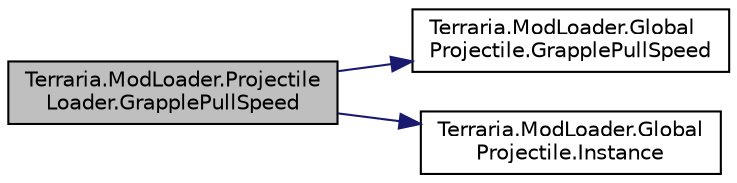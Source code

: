 digraph "Terraria.ModLoader.ProjectileLoader.GrapplePullSpeed"
{
  edge [fontname="Helvetica",fontsize="10",labelfontname="Helvetica",labelfontsize="10"];
  node [fontname="Helvetica",fontsize="10",shape=record];
  rankdir="LR";
  Node68 [label="Terraria.ModLoader.Projectile\lLoader.GrapplePullSpeed",height=0.2,width=0.4,color="black", fillcolor="grey75", style="filled", fontcolor="black"];
  Node68 -> Node69 [color="midnightblue",fontsize="10",style="solid",fontname="Helvetica"];
  Node69 [label="Terraria.ModLoader.Global\lProjectile.GrapplePullSpeed",height=0.2,width=0.4,color="black", fillcolor="white", style="filled",URL="$class_terraria_1_1_mod_loader_1_1_global_projectile.html#a13d107cf7fb3ee9bc26eb2b2750994ea",tooltip="The speed at which the grapple pulls the player after hitting something. Defaults to 11..."];
  Node68 -> Node70 [color="midnightblue",fontsize="10",style="solid",fontname="Helvetica"];
  Node70 [label="Terraria.ModLoader.Global\lProjectile.Instance",height=0.2,width=0.4,color="black", fillcolor="white", style="filled",URL="$class_terraria_1_1_mod_loader_1_1_global_projectile.html#ac385423894e4a48e74b7a185095d4212"];
}
